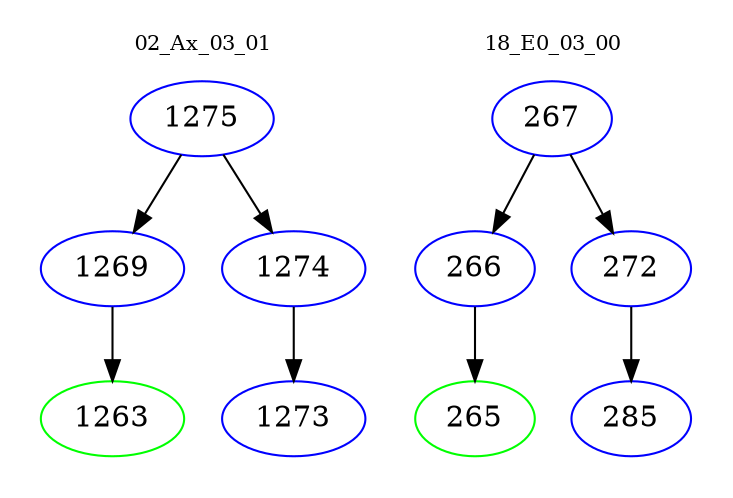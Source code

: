 digraph{
subgraph cluster_0 {
color = white
label = "02_Ax_03_01";
fontsize=10;
T0_1275 [label="1275", color="blue"]
T0_1275 -> T0_1269 [color="black"]
T0_1269 [label="1269", color="blue"]
T0_1269 -> T0_1263 [color="black"]
T0_1263 [label="1263", color="green"]
T0_1275 -> T0_1274 [color="black"]
T0_1274 [label="1274", color="blue"]
T0_1274 -> T0_1273 [color="black"]
T0_1273 [label="1273", color="blue"]
}
subgraph cluster_1 {
color = white
label = "18_E0_03_00";
fontsize=10;
T1_267 [label="267", color="blue"]
T1_267 -> T1_266 [color="black"]
T1_266 [label="266", color="blue"]
T1_266 -> T1_265 [color="black"]
T1_265 [label="265", color="green"]
T1_267 -> T1_272 [color="black"]
T1_272 [label="272", color="blue"]
T1_272 -> T1_285 [color="black"]
T1_285 [label="285", color="blue"]
}
}
